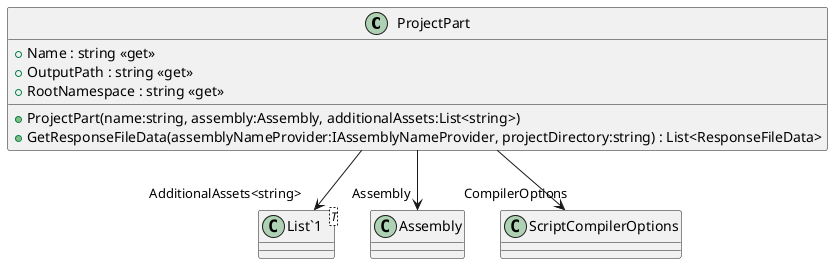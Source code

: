 @startuml
class ProjectPart {
    + Name : string <<get>>
    + OutputPath : string <<get>>
    + RootNamespace : string <<get>>
    + ProjectPart(name:string, assembly:Assembly, additionalAssets:List<string>)
    + GetResponseFileData(assemblyNameProvider:IAssemblyNameProvider, projectDirectory:string) : List<ResponseFileData>
}
class "List`1"<T> {
}
ProjectPart --> "Assembly" Assembly
ProjectPart --> "AdditionalAssets<string>" "List`1"
ProjectPart --> "CompilerOptions" ScriptCompilerOptions
@enduml
